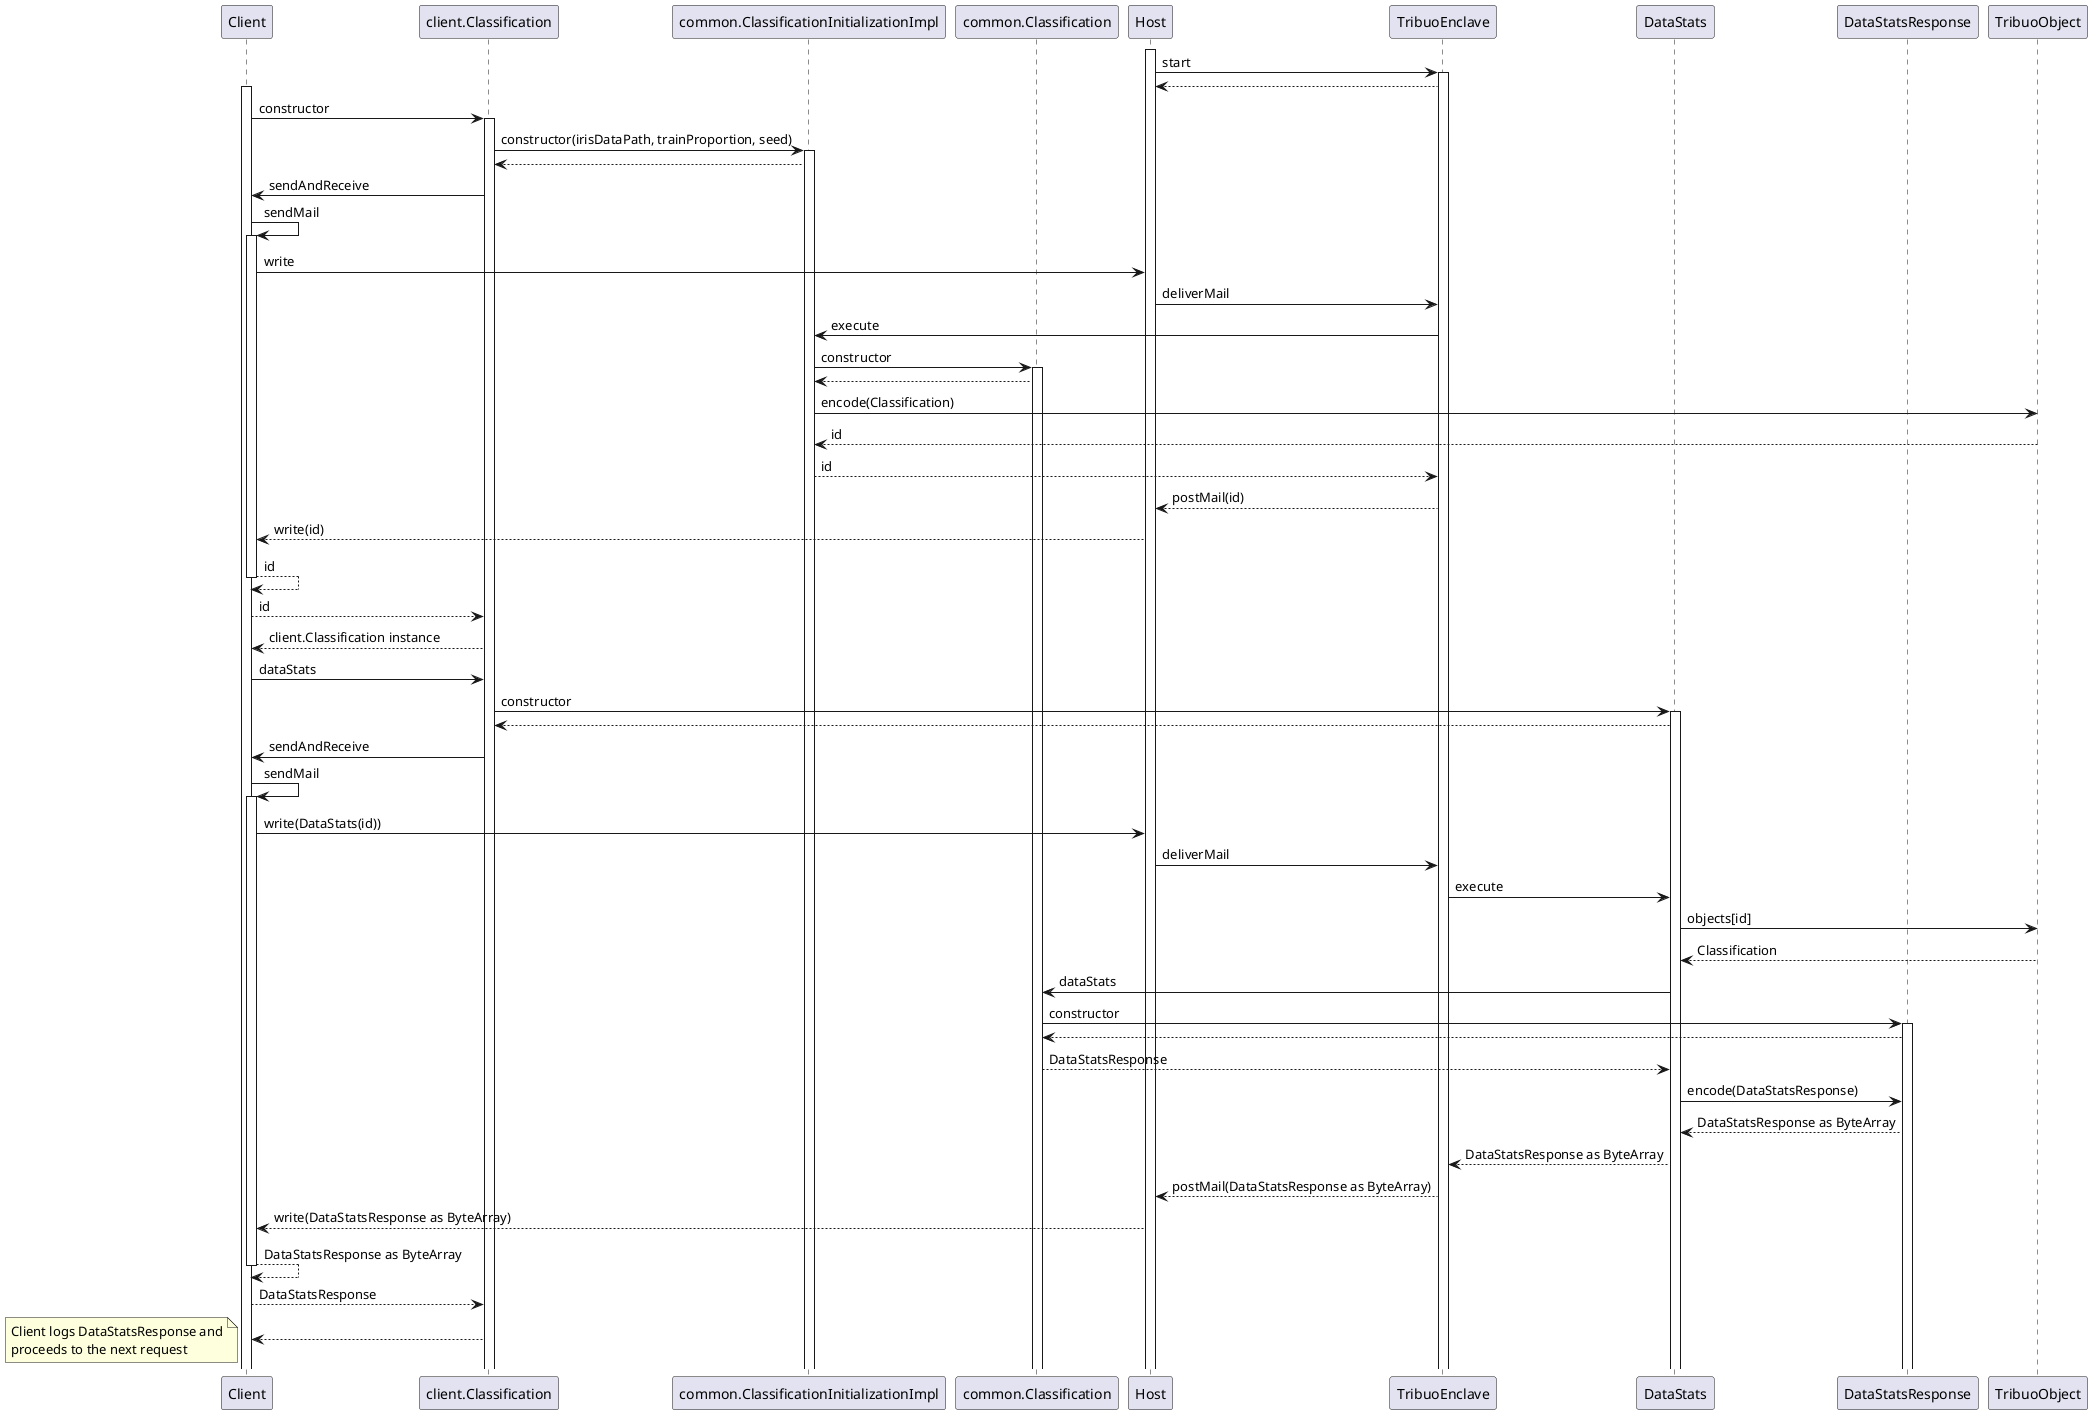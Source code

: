 @startuml "classification-data-stats"

participant Client
participant "client.Classification" as client_classification
participant "common.ClassificationInitializationImpl" as common_classification_initialization_impl
participant "common.Classification" as common_classification
participant Host
participant TribuoEnclave
participant DataStats
participant DataStatsResponse
participant TribuoObject

' Host and Enclave start
activate Host
Host -> TribuoEnclave: start
activate TribuoEnclave
TribuoEnclave --> Host

' Client start
activate Client
Client -> client_classification : constructor
activate client_classification

' Classification initialization
client_classification -> common_classification_initialization_impl : constructor(irisDataPath, trainProportion, seed)
activate common_classification_initialization_impl
common_classification_initialization_impl --> client_classification

' Sending the request to the Host
client_classification -> Client : sendAndReceive
Client -> Client : sendMail
activate Client
Client -> Host : write

' Host delivers mails
Host -> TribuoEnclave: deliverMail

' Enclave processes mail
TribuoEnclave -> common_classification_initialization_impl : execute
common_classification_initialization_impl -> common_classification : constructor
activate common_classification
common_classification --> common_classification_initialization_impl

common_classification_initialization_impl -> TribuoObject : encode(Classification)
TribuoObject --> common_classification_initialization_impl : id
common_classification_initialization_impl --> TribuoEnclave : id

' Enclave writes back to Host
TribuoEnclave --> Host: postMail(id)

' Host writes back to Client
Host --> Client : write(id)

Client --> Client : id
deactivate Client

Client --> client_classification : id
client_classification --> Client : client.Classification instance
' Client now has the id for the Classification instance and can use it to send requests

' Client sends DataStats request
Client -> client_classification : dataStats
client_classification -> DataStats : constructor
activate DataStats
DataStats --> client_classification

' Sending the request to the Host
client_classification -> Client : sendAndReceive
Client -> Client : sendMail
activate Client
Client -> Host : write(DataStats(id))

' Host delivers mail to the Enclave
Host -> TribuoEnclave : deliverMail

' Enclave processes mail
TribuoEnclave -> DataStats : execute
DataStats -> TribuoObject : objects[id]
TribuoObject --> DataStats : Classification
DataStats -> common_classification : dataStats
common_classification -> DataStatsResponse : constructor
activate DataStatsResponse
DataStatsResponse --> common_classification
common_classification --> DataStats : DataStatsResponse
DataStats -> DataStatsResponse : encode(DataStatsResponse)
DataStatsResponse --> DataStats : DataStatsResponse as ByteArray
DataStats --> TribuoEnclave : DataStatsResponse as ByteArray

' Enclave writes back to Host
TribuoEnclave --> Host : postMail(DataStatsResponse as ByteArray)

' Host writes back to Client
Host --> Client : write(DataStatsResponse as ByteArray)

Client --> Client : DataStatsResponse as ByteArray
deactivate Client
Client --> client_classification : DataStatsResponse
client_classification --> Client

' Client logs the response to data stats
note left
Client logs DataStatsResponse and
proceeds to the next request
end note

@enduml